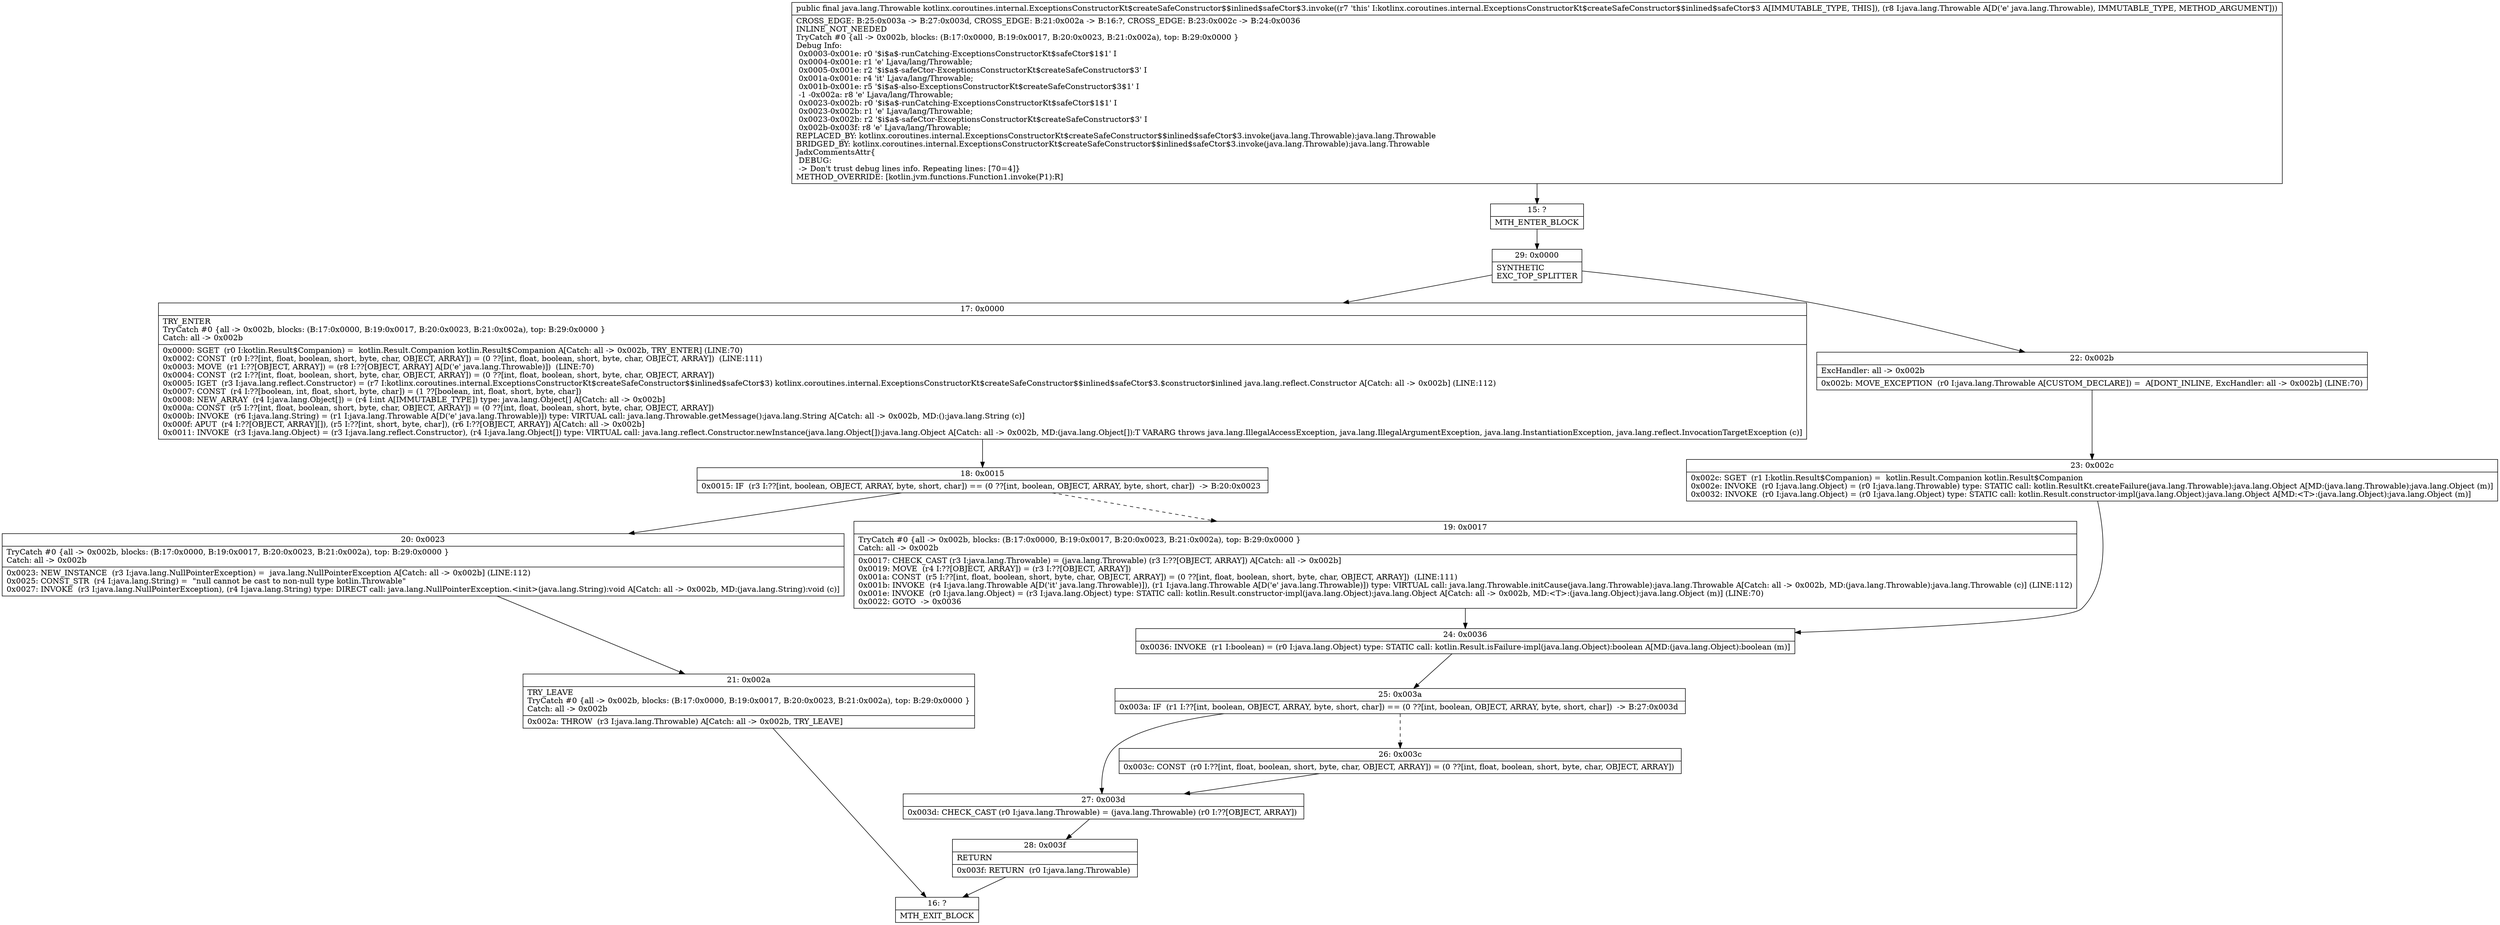 digraph "CFG forkotlinx.coroutines.internal.ExceptionsConstructorKt$createSafeConstructor$$inlined$safeCtor$3.invoke(Ljava\/lang\/Throwable;)Ljava\/lang\/Throwable;" {
Node_15 [shape=record,label="{15\:\ ?|MTH_ENTER_BLOCK\l}"];
Node_29 [shape=record,label="{29\:\ 0x0000|SYNTHETIC\lEXC_TOP_SPLITTER\l}"];
Node_17 [shape=record,label="{17\:\ 0x0000|TRY_ENTER\lTryCatch #0 \{all \-\> 0x002b, blocks: (B:17:0x0000, B:19:0x0017, B:20:0x0023, B:21:0x002a), top: B:29:0x0000 \}\lCatch: all \-\> 0x002b\l|0x0000: SGET  (r0 I:kotlin.Result$Companion) =  kotlin.Result.Companion kotlin.Result$Companion A[Catch: all \-\> 0x002b, TRY_ENTER] (LINE:70)\l0x0002: CONST  (r0 I:??[int, float, boolean, short, byte, char, OBJECT, ARRAY]) = (0 ??[int, float, boolean, short, byte, char, OBJECT, ARRAY])  (LINE:111)\l0x0003: MOVE  (r1 I:??[OBJECT, ARRAY]) = (r8 I:??[OBJECT, ARRAY] A[D('e' java.lang.Throwable)])  (LINE:70)\l0x0004: CONST  (r2 I:??[int, float, boolean, short, byte, char, OBJECT, ARRAY]) = (0 ??[int, float, boolean, short, byte, char, OBJECT, ARRAY]) \l0x0005: IGET  (r3 I:java.lang.reflect.Constructor) = (r7 I:kotlinx.coroutines.internal.ExceptionsConstructorKt$createSafeConstructor$$inlined$safeCtor$3) kotlinx.coroutines.internal.ExceptionsConstructorKt$createSafeConstructor$$inlined$safeCtor$3.$constructor$inlined java.lang.reflect.Constructor A[Catch: all \-\> 0x002b] (LINE:112)\l0x0007: CONST  (r4 I:??[boolean, int, float, short, byte, char]) = (1 ??[boolean, int, float, short, byte, char]) \l0x0008: NEW_ARRAY  (r4 I:java.lang.Object[]) = (r4 I:int A[IMMUTABLE_TYPE]) type: java.lang.Object[] A[Catch: all \-\> 0x002b]\l0x000a: CONST  (r5 I:??[int, float, boolean, short, byte, char, OBJECT, ARRAY]) = (0 ??[int, float, boolean, short, byte, char, OBJECT, ARRAY]) \l0x000b: INVOKE  (r6 I:java.lang.String) = (r1 I:java.lang.Throwable A[D('e' java.lang.Throwable)]) type: VIRTUAL call: java.lang.Throwable.getMessage():java.lang.String A[Catch: all \-\> 0x002b, MD:():java.lang.String (c)]\l0x000f: APUT  (r4 I:??[OBJECT, ARRAY][]), (r5 I:??[int, short, byte, char]), (r6 I:??[OBJECT, ARRAY]) A[Catch: all \-\> 0x002b]\l0x0011: INVOKE  (r3 I:java.lang.Object) = (r3 I:java.lang.reflect.Constructor), (r4 I:java.lang.Object[]) type: VIRTUAL call: java.lang.reflect.Constructor.newInstance(java.lang.Object[]):java.lang.Object A[Catch: all \-\> 0x002b, MD:(java.lang.Object[]):T VARARG throws java.lang.IllegalAccessException, java.lang.IllegalArgumentException, java.lang.InstantiationException, java.lang.reflect.InvocationTargetException (c)]\l}"];
Node_18 [shape=record,label="{18\:\ 0x0015|0x0015: IF  (r3 I:??[int, boolean, OBJECT, ARRAY, byte, short, char]) == (0 ??[int, boolean, OBJECT, ARRAY, byte, short, char])  \-\> B:20:0x0023 \l}"];
Node_19 [shape=record,label="{19\:\ 0x0017|TryCatch #0 \{all \-\> 0x002b, blocks: (B:17:0x0000, B:19:0x0017, B:20:0x0023, B:21:0x002a), top: B:29:0x0000 \}\lCatch: all \-\> 0x002b\l|0x0017: CHECK_CAST (r3 I:java.lang.Throwable) = (java.lang.Throwable) (r3 I:??[OBJECT, ARRAY]) A[Catch: all \-\> 0x002b]\l0x0019: MOVE  (r4 I:??[OBJECT, ARRAY]) = (r3 I:??[OBJECT, ARRAY]) \l0x001a: CONST  (r5 I:??[int, float, boolean, short, byte, char, OBJECT, ARRAY]) = (0 ??[int, float, boolean, short, byte, char, OBJECT, ARRAY])  (LINE:111)\l0x001b: INVOKE  (r4 I:java.lang.Throwable A[D('it' java.lang.Throwable)]), (r1 I:java.lang.Throwable A[D('e' java.lang.Throwable)]) type: VIRTUAL call: java.lang.Throwable.initCause(java.lang.Throwable):java.lang.Throwable A[Catch: all \-\> 0x002b, MD:(java.lang.Throwable):java.lang.Throwable (c)] (LINE:112)\l0x001e: INVOKE  (r0 I:java.lang.Object) = (r3 I:java.lang.Object) type: STATIC call: kotlin.Result.constructor\-impl(java.lang.Object):java.lang.Object A[Catch: all \-\> 0x002b, MD:\<T\>:(java.lang.Object):java.lang.Object (m)] (LINE:70)\l0x0022: GOTO  \-\> 0x0036 \l}"];
Node_24 [shape=record,label="{24\:\ 0x0036|0x0036: INVOKE  (r1 I:boolean) = (r0 I:java.lang.Object) type: STATIC call: kotlin.Result.isFailure\-impl(java.lang.Object):boolean A[MD:(java.lang.Object):boolean (m)]\l}"];
Node_25 [shape=record,label="{25\:\ 0x003a|0x003a: IF  (r1 I:??[int, boolean, OBJECT, ARRAY, byte, short, char]) == (0 ??[int, boolean, OBJECT, ARRAY, byte, short, char])  \-\> B:27:0x003d \l}"];
Node_26 [shape=record,label="{26\:\ 0x003c|0x003c: CONST  (r0 I:??[int, float, boolean, short, byte, char, OBJECT, ARRAY]) = (0 ??[int, float, boolean, short, byte, char, OBJECT, ARRAY]) \l}"];
Node_27 [shape=record,label="{27\:\ 0x003d|0x003d: CHECK_CAST (r0 I:java.lang.Throwable) = (java.lang.Throwable) (r0 I:??[OBJECT, ARRAY]) \l}"];
Node_28 [shape=record,label="{28\:\ 0x003f|RETURN\l|0x003f: RETURN  (r0 I:java.lang.Throwable) \l}"];
Node_16 [shape=record,label="{16\:\ ?|MTH_EXIT_BLOCK\l}"];
Node_20 [shape=record,label="{20\:\ 0x0023|TryCatch #0 \{all \-\> 0x002b, blocks: (B:17:0x0000, B:19:0x0017, B:20:0x0023, B:21:0x002a), top: B:29:0x0000 \}\lCatch: all \-\> 0x002b\l|0x0023: NEW_INSTANCE  (r3 I:java.lang.NullPointerException) =  java.lang.NullPointerException A[Catch: all \-\> 0x002b] (LINE:112)\l0x0025: CONST_STR  (r4 I:java.lang.String) =  \"null cannot be cast to non\-null type kotlin.Throwable\" \l0x0027: INVOKE  (r3 I:java.lang.NullPointerException), (r4 I:java.lang.String) type: DIRECT call: java.lang.NullPointerException.\<init\>(java.lang.String):void A[Catch: all \-\> 0x002b, MD:(java.lang.String):void (c)]\l}"];
Node_21 [shape=record,label="{21\:\ 0x002a|TRY_LEAVE\lTryCatch #0 \{all \-\> 0x002b, blocks: (B:17:0x0000, B:19:0x0017, B:20:0x0023, B:21:0x002a), top: B:29:0x0000 \}\lCatch: all \-\> 0x002b\l|0x002a: THROW  (r3 I:java.lang.Throwable) A[Catch: all \-\> 0x002b, TRY_LEAVE]\l}"];
Node_22 [shape=record,label="{22\:\ 0x002b|ExcHandler: all \-\> 0x002b\l|0x002b: MOVE_EXCEPTION  (r0 I:java.lang.Throwable A[CUSTOM_DECLARE]) =  A[DONT_INLINE, ExcHandler: all \-\> 0x002b] (LINE:70)\l}"];
Node_23 [shape=record,label="{23\:\ 0x002c|0x002c: SGET  (r1 I:kotlin.Result$Companion) =  kotlin.Result.Companion kotlin.Result$Companion \l0x002e: INVOKE  (r0 I:java.lang.Object) = (r0 I:java.lang.Throwable) type: STATIC call: kotlin.ResultKt.createFailure(java.lang.Throwable):java.lang.Object A[MD:(java.lang.Throwable):java.lang.Object (m)]\l0x0032: INVOKE  (r0 I:java.lang.Object) = (r0 I:java.lang.Object) type: STATIC call: kotlin.Result.constructor\-impl(java.lang.Object):java.lang.Object A[MD:\<T\>:(java.lang.Object):java.lang.Object (m)]\l}"];
MethodNode[shape=record,label="{public final java.lang.Throwable kotlinx.coroutines.internal.ExceptionsConstructorKt$createSafeConstructor$$inlined$safeCtor$3.invoke((r7 'this' I:kotlinx.coroutines.internal.ExceptionsConstructorKt$createSafeConstructor$$inlined$safeCtor$3 A[IMMUTABLE_TYPE, THIS]), (r8 I:java.lang.Throwable A[D('e' java.lang.Throwable), IMMUTABLE_TYPE, METHOD_ARGUMENT]))  | CROSS_EDGE: B:25:0x003a \-\> B:27:0x003d, CROSS_EDGE: B:21:0x002a \-\> B:16:?, CROSS_EDGE: B:23:0x002c \-\> B:24:0x0036\lINLINE_NOT_NEEDED\lTryCatch #0 \{all \-\> 0x002b, blocks: (B:17:0x0000, B:19:0x0017, B:20:0x0023, B:21:0x002a), top: B:29:0x0000 \}\lDebug Info:\l  0x0003\-0x001e: r0 '$i$a$\-runCatching\-ExceptionsConstructorKt$safeCtor$1$1' I\l  0x0004\-0x001e: r1 'e' Ljava\/lang\/Throwable;\l  0x0005\-0x001e: r2 '$i$a$\-safeCtor\-ExceptionsConstructorKt$createSafeConstructor$3' I\l  0x001a\-0x001e: r4 'it' Ljava\/lang\/Throwable;\l  0x001b\-0x001e: r5 '$i$a$\-also\-ExceptionsConstructorKt$createSafeConstructor$3$1' I\l  \-1 \-0x002a: r8 'e' Ljava\/lang\/Throwable;\l  0x0023\-0x002b: r0 '$i$a$\-runCatching\-ExceptionsConstructorKt$safeCtor$1$1' I\l  0x0023\-0x002b: r1 'e' Ljava\/lang\/Throwable;\l  0x0023\-0x002b: r2 '$i$a$\-safeCtor\-ExceptionsConstructorKt$createSafeConstructor$3' I\l  0x002b\-0x003f: r8 'e' Ljava\/lang\/Throwable;\lREPLACED_BY: kotlinx.coroutines.internal.ExceptionsConstructorKt$createSafeConstructor$$inlined$safeCtor$3.invoke(java.lang.Throwable):java.lang.Throwable\lBRIDGED_BY: kotlinx.coroutines.internal.ExceptionsConstructorKt$createSafeConstructor$$inlined$safeCtor$3.invoke(java.lang.Throwable):java.lang.Throwable\lJadxCommentsAttr\{\l DEBUG: \l \-\> Don't trust debug lines info. Repeating lines: [70=4]\}\lMETHOD_OVERRIDE: [kotlin.jvm.functions.Function1.invoke(P1):R]\l}"];
MethodNode -> Node_15;Node_15 -> Node_29;
Node_29 -> Node_17;
Node_29 -> Node_22;
Node_17 -> Node_18;
Node_18 -> Node_19[style=dashed];
Node_18 -> Node_20;
Node_19 -> Node_24;
Node_24 -> Node_25;
Node_25 -> Node_26[style=dashed];
Node_25 -> Node_27;
Node_26 -> Node_27;
Node_27 -> Node_28;
Node_28 -> Node_16;
Node_20 -> Node_21;
Node_21 -> Node_16;
Node_22 -> Node_23;
Node_23 -> Node_24;
}

